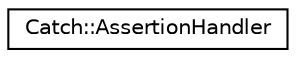 digraph "Graphical Class Hierarchy"
{
  edge [fontname="Helvetica",fontsize="10",labelfontname="Helvetica",labelfontsize="10"];
  node [fontname="Helvetica",fontsize="10",shape=record];
  rankdir="LR";
  Node0 [label="Catch::AssertionHandler",height=0.2,width=0.4,color="black", fillcolor="white", style="filled",URL="$classCatch_1_1AssertionHandler.html"];
}
